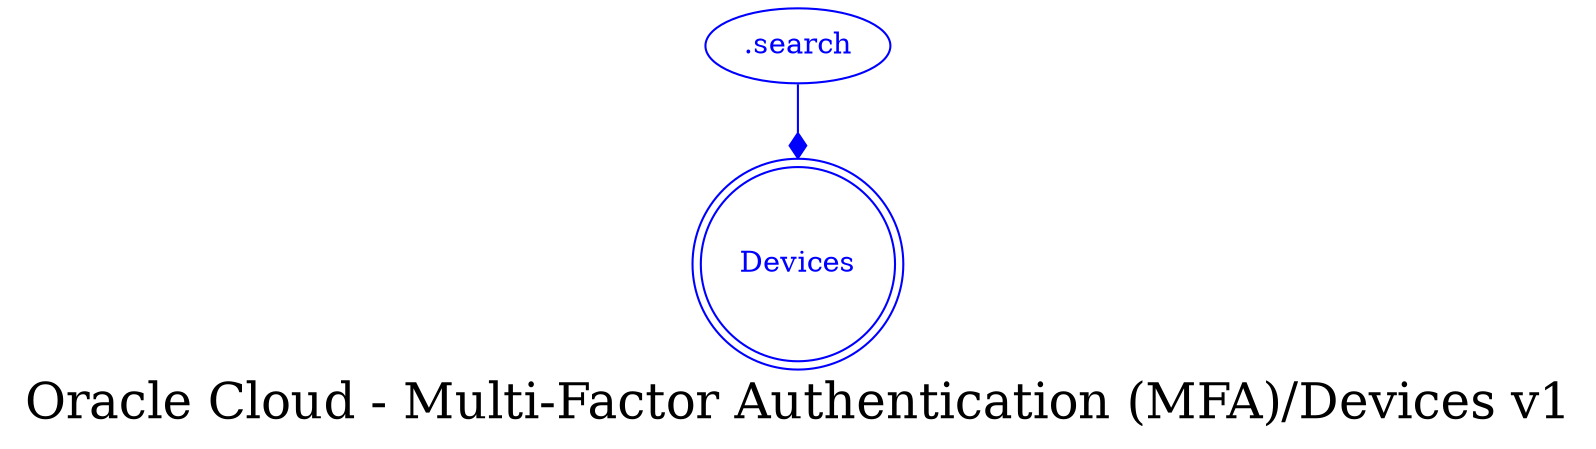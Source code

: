 digraph LexiconGraph {
graph[label="Oracle Cloud - Multi-Factor Authentication (MFA)/Devices v1", fontsize=24]
splines=true
"Devices" [color=blue, fontcolor=blue, shape=doublecircle]
".search" -> "Devices" [color=blue, fontcolor=blue, arrowhead=diamond, arrowtail=none]
".search" [color=blue, fontcolor=blue, shape=ellipse]
}
